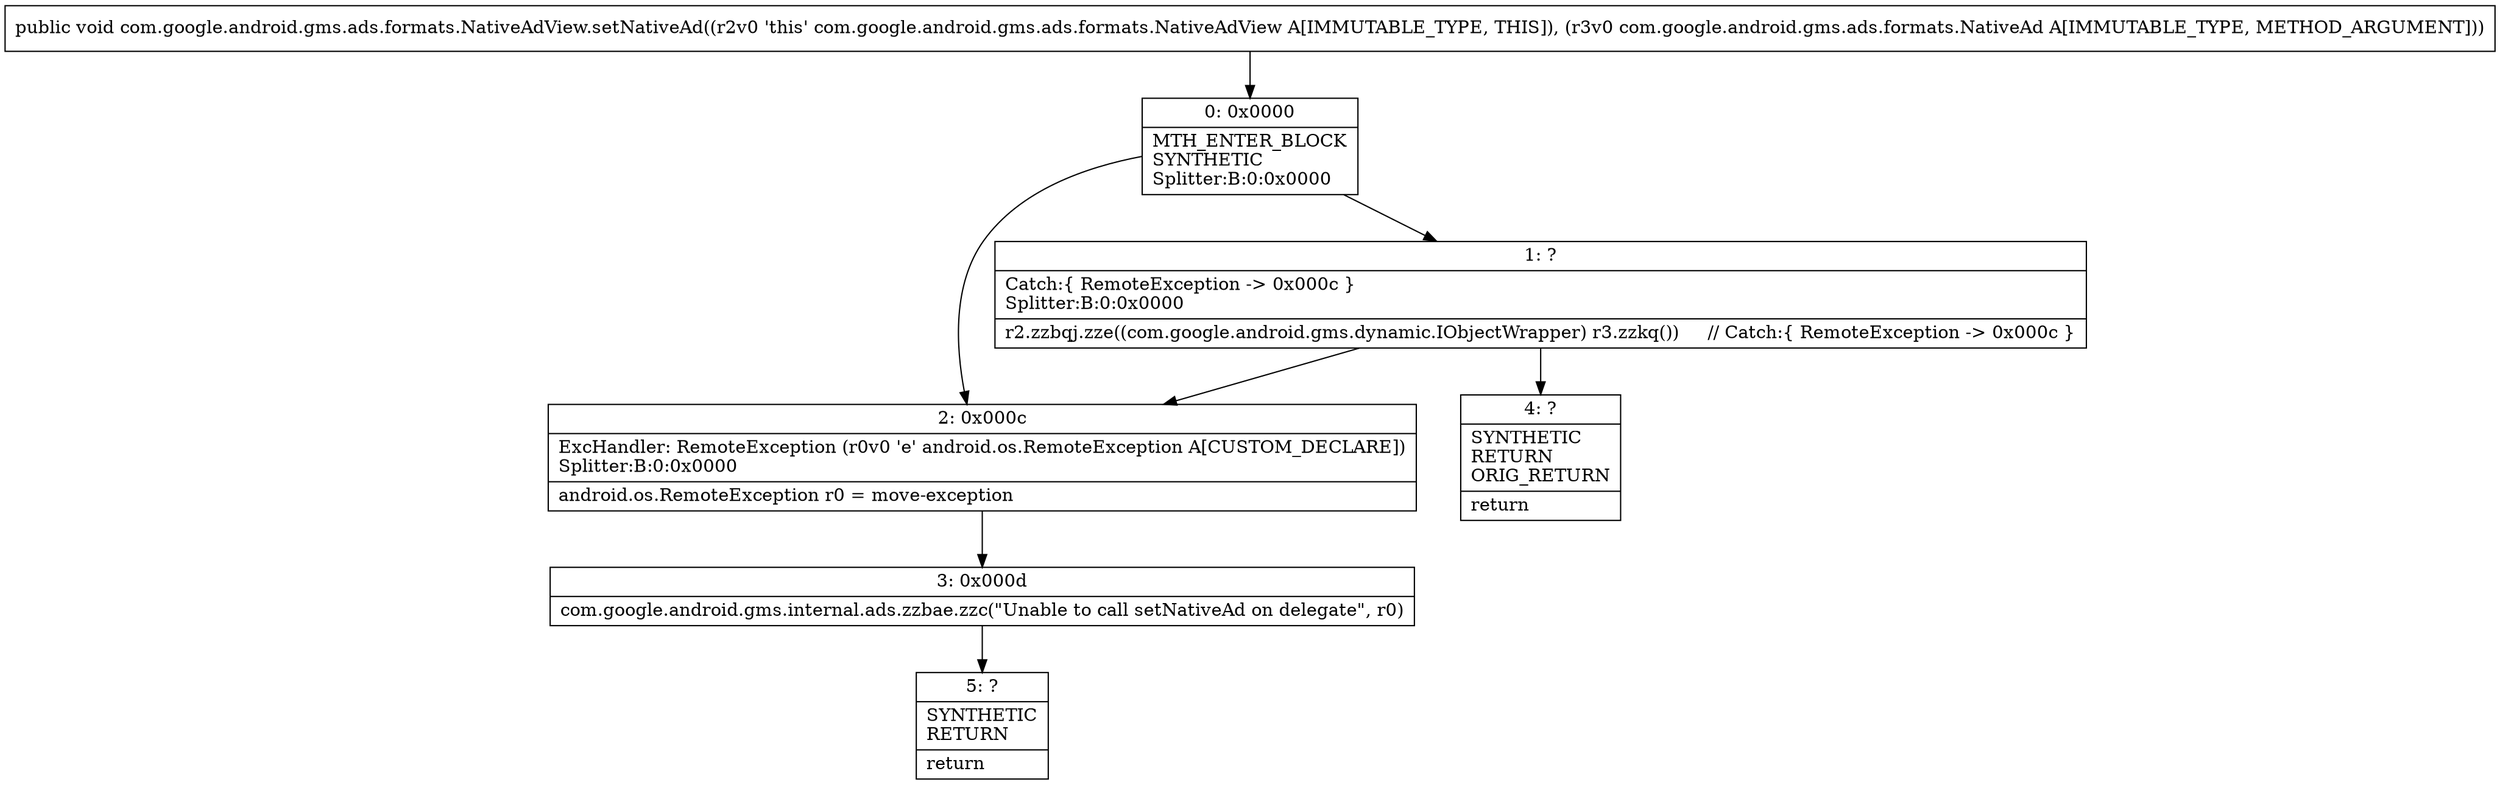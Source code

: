 digraph "CFG forcom.google.android.gms.ads.formats.NativeAdView.setNativeAd(Lcom\/google\/android\/gms\/ads\/formats\/NativeAd;)V" {
Node_0 [shape=record,label="{0\:\ 0x0000|MTH_ENTER_BLOCK\lSYNTHETIC\lSplitter:B:0:0x0000\l}"];
Node_1 [shape=record,label="{1\:\ ?|Catch:\{ RemoteException \-\> 0x000c \}\lSplitter:B:0:0x0000\l|r2.zzbqj.zze((com.google.android.gms.dynamic.IObjectWrapper) r3.zzkq())     \/\/ Catch:\{ RemoteException \-\> 0x000c \}\l}"];
Node_2 [shape=record,label="{2\:\ 0x000c|ExcHandler: RemoteException (r0v0 'e' android.os.RemoteException A[CUSTOM_DECLARE])\lSplitter:B:0:0x0000\l|android.os.RemoteException r0 = move\-exception\l}"];
Node_3 [shape=record,label="{3\:\ 0x000d|com.google.android.gms.internal.ads.zzbae.zzc(\"Unable to call setNativeAd on delegate\", r0)\l}"];
Node_4 [shape=record,label="{4\:\ ?|SYNTHETIC\lRETURN\lORIG_RETURN\l|return\l}"];
Node_5 [shape=record,label="{5\:\ ?|SYNTHETIC\lRETURN\l|return\l}"];
MethodNode[shape=record,label="{public void com.google.android.gms.ads.formats.NativeAdView.setNativeAd((r2v0 'this' com.google.android.gms.ads.formats.NativeAdView A[IMMUTABLE_TYPE, THIS]), (r3v0 com.google.android.gms.ads.formats.NativeAd A[IMMUTABLE_TYPE, METHOD_ARGUMENT])) }"];
MethodNode -> Node_0;
Node_0 -> Node_1;
Node_0 -> Node_2;
Node_1 -> Node_2;
Node_1 -> Node_4;
Node_2 -> Node_3;
Node_3 -> Node_5;
}

